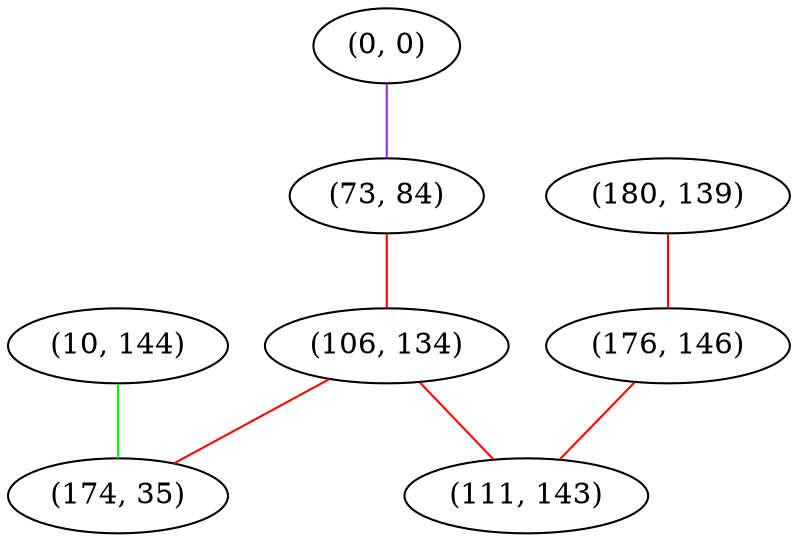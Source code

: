 graph "" {
"(0, 0)";
"(73, 84)";
"(10, 144)";
"(106, 134)";
"(180, 139)";
"(176, 146)";
"(174, 35)";
"(111, 143)";
"(0, 0)" -- "(73, 84)"  [color=purple, key=0, weight=4];
"(73, 84)" -- "(106, 134)"  [color=red, key=0, weight=1];
"(10, 144)" -- "(174, 35)"  [color=green, key=0, weight=2];
"(106, 134)" -- "(174, 35)"  [color=red, key=0, weight=1];
"(106, 134)" -- "(111, 143)"  [color=red, key=0, weight=1];
"(180, 139)" -- "(176, 146)"  [color=red, key=0, weight=1];
"(176, 146)" -- "(111, 143)"  [color=red, key=0, weight=1];
}
